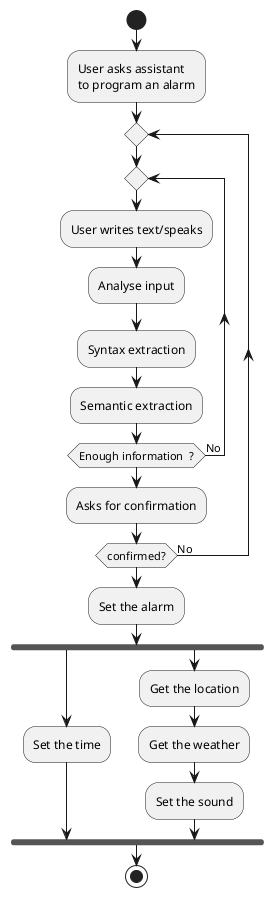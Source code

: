 @startuml

start

:User asks assistant\nto program an alarm;

repeat
    repeat
      :User writes text/speaks;
      :Analyse input;
      :Syntax extraction;
      :Semantic extraction;
    repeat while (Enough information  ?) is (No)
    :Asks for confirmation;
repeat while (confirmed?) is (No)

:Set the alarm;

fork
    :Set the time;
fork again
    :Get the location;
    :Get the weather;
    :Set the sound;
end fork
stop

@enduml
